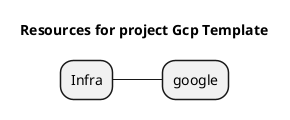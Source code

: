 @startmindmap
title Resources for project Gcp Template
skinparam monochrome true
+ Infra
++ google

@endmindmap